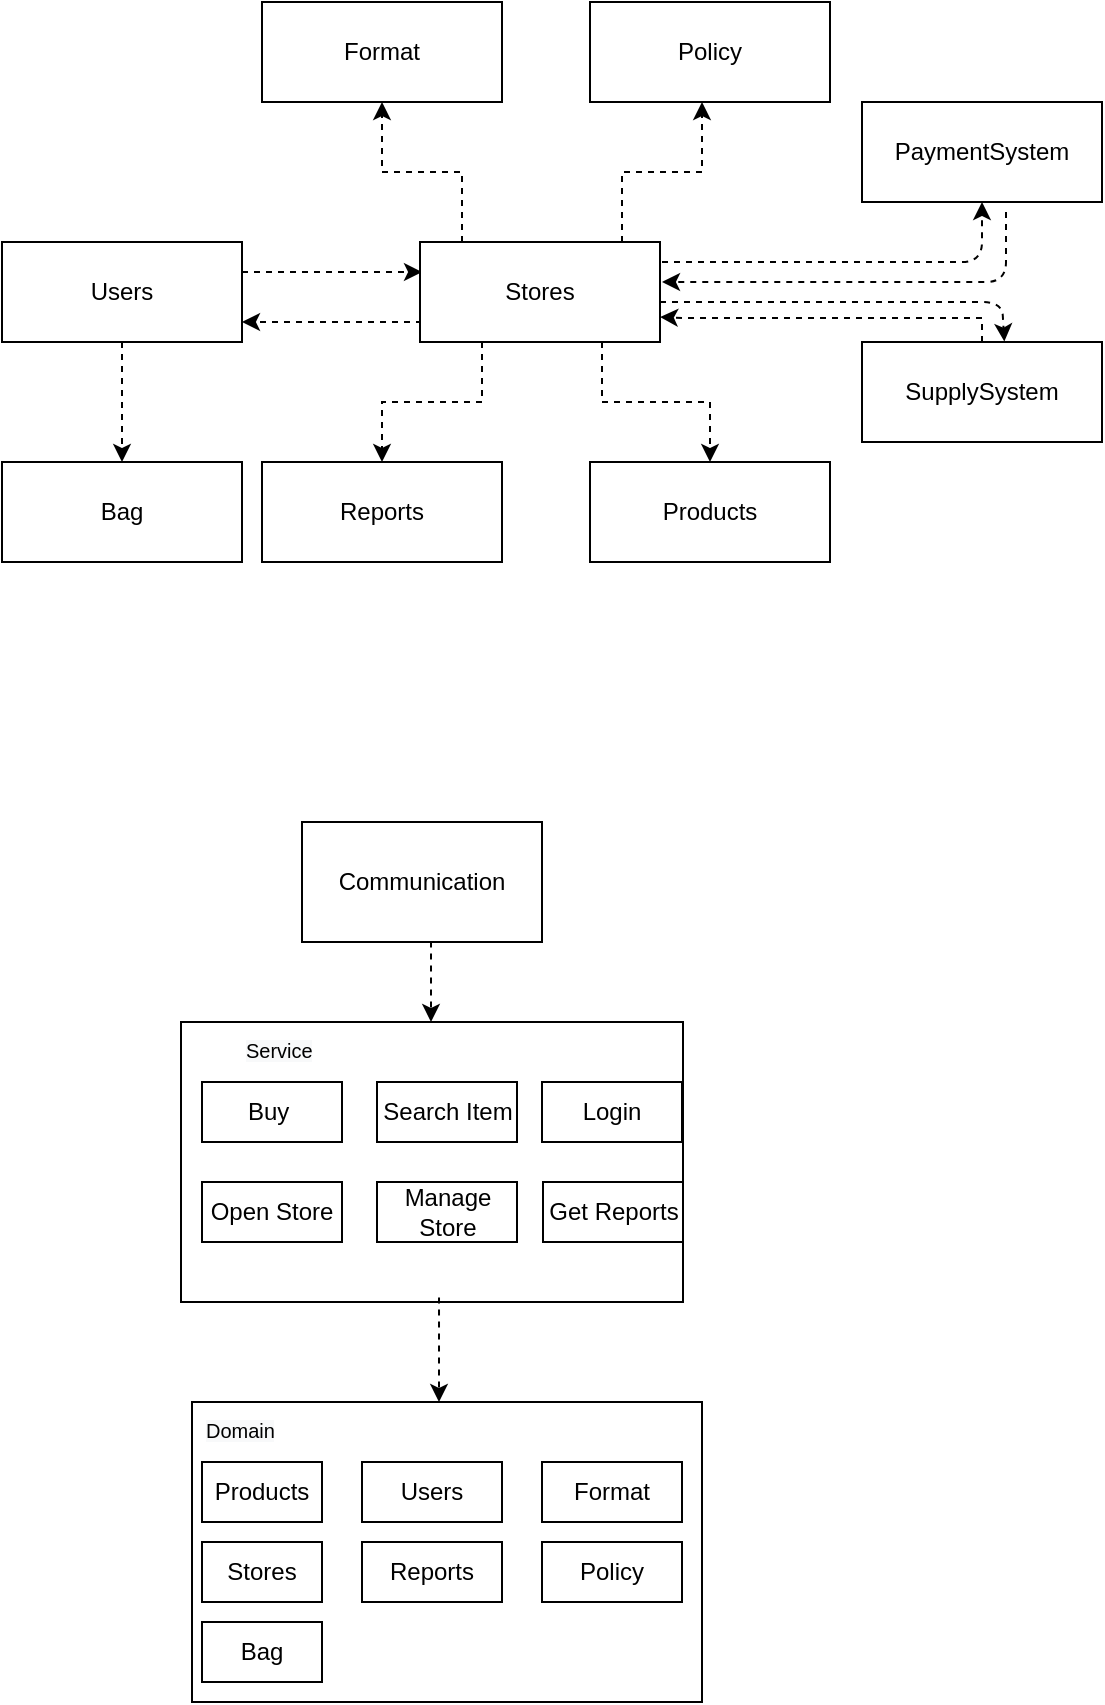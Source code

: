 <mxfile version="14.4.7" type="device"><diagram id="C5RBs43oDa-KdzZeNtuy" name="Page-1"><mxGraphModel dx="1038" dy="580" grid="1" gridSize="10" guides="1" tooltips="1" connect="1" arrows="1" fold="1" page="1" pageScale="1" pageWidth="827" pageHeight="1169" math="0" shadow="0"><root><mxCell id="WIyWlLk6GJQsqaUBKTNV-0"/><mxCell id="WIyWlLk6GJQsqaUBKTNV-1" parent="WIyWlLk6GJQsqaUBKTNV-0"/><mxCell id="HFtSJNx6wTJ0q67oCnJr-2" value="" style="rounded=0;whiteSpace=wrap;html=1;" vertex="1" parent="WIyWlLk6GJQsqaUBKTNV-1"><mxGeometry x="209.5" y="1260" width="251" height="140" as="geometry"/></mxCell><mxCell id="HFtSJNx6wTJ0q67oCnJr-5" value="" style="endArrow=classic;html=1;dashed=1;exitX=0.143;exitY=1.093;exitDx=0;exitDy=0;exitPerimeter=0;" edge="1" parent="WIyWlLk6GJQsqaUBKTNV-1"><mxGeometry width="50" height="50" relative="1" as="geometry"><mxPoint x="334.51" y="1207.79" as="sourcePoint"/><mxPoint x="334.5" y="1260" as="targetPoint"/><Array as="points"><mxPoint x="334.5" y="1208"/></Array></mxGeometry></mxCell><mxCell id="HFtSJNx6wTJ0q67oCnJr-12" value="Communication" style="rounded=0;whiteSpace=wrap;html=1;" vertex="1" parent="WIyWlLk6GJQsqaUBKTNV-1"><mxGeometry x="270" y="1160" width="120" height="60" as="geometry"/></mxCell><mxCell id="HFtSJNx6wTJ0q67oCnJr-18" value="" style="endArrow=classic;html=1;dashed=1;entryX=0;entryY=0.5;entryDx=0;entryDy=0;exitX=1;exitY=0.5;exitDx=0;exitDy=0;" edge="1" parent="WIyWlLk6GJQsqaUBKTNV-1"><mxGeometry width="50" height="50" relative="1" as="geometry"><mxPoint x="240" y="885" as="sourcePoint"/><mxPoint x="330" y="885" as="targetPoint"/></mxGeometry></mxCell><mxCell id="HFtSJNx6wTJ0q67oCnJr-19" value="" style="endArrow=classic;html=1;dashed=1;entryX=0;entryY=0.5;entryDx=0;entryDy=0;exitX=1;exitY=0.5;exitDx=0;exitDy=0;" edge="1" parent="WIyWlLk6GJQsqaUBKTNV-1"><mxGeometry width="50" height="50" relative="1" as="geometry"><mxPoint x="330" y="910" as="sourcePoint"/><mxPoint x="240" y="910" as="targetPoint"/></mxGeometry></mxCell><mxCell id="HFtSJNx6wTJ0q67oCnJr-20" value="PaymentSystem" style="rounded=0;whiteSpace=wrap;html=1;" vertex="1" parent="WIyWlLk6GJQsqaUBKTNV-1"><mxGeometry x="550" y="800" width="120" height="50" as="geometry"/></mxCell><mxCell id="HFtSJNx6wTJ0q67oCnJr-41" value="" style="edgeStyle=orthogonalEdgeStyle;rounded=0;orthogonalLoop=1;jettySize=auto;html=1;dashed=1;" edge="1" parent="WIyWlLk6GJQsqaUBKTNV-1" source="HFtSJNx6wTJ0q67oCnJr-21" target="HFtSJNx6wTJ0q67oCnJr-27"><mxGeometry relative="1" as="geometry"/></mxCell><mxCell id="HFtSJNx6wTJ0q67oCnJr-21" value="Users" style="rounded=0;whiteSpace=wrap;html=1;" vertex="1" parent="WIyWlLk6GJQsqaUBKTNV-1"><mxGeometry x="120" y="870" width="120" height="50" as="geometry"/></mxCell><mxCell id="HFtSJNx6wTJ0q67oCnJr-37" value="" style="edgeStyle=orthogonalEdgeStyle;rounded=0;orthogonalLoop=1;jettySize=auto;html=1;dashed=1;exitX=0.5;exitY=0;exitDx=0;exitDy=0;entryX=1;entryY=0.75;entryDx=0;entryDy=0;" edge="1" parent="WIyWlLk6GJQsqaUBKTNV-1" source="HFtSJNx6wTJ0q67oCnJr-24" target="HFtSJNx6wTJ0q67oCnJr-25"><mxGeometry relative="1" as="geometry"><mxPoint x="460" y="920" as="targetPoint"/><Array as="points"><mxPoint x="610" y="908"/><mxPoint x="460" y="908"/></Array></mxGeometry></mxCell><mxCell id="HFtSJNx6wTJ0q67oCnJr-24" value="SupplySystem" style="rounded=0;whiteSpace=wrap;html=1;" vertex="1" parent="WIyWlLk6GJQsqaUBKTNV-1"><mxGeometry x="550" y="920" width="120" height="50" as="geometry"/></mxCell><mxCell id="HFtSJNx6wTJ0q67oCnJr-38" value="" style="edgeStyle=orthogonalEdgeStyle;rounded=0;orthogonalLoop=1;jettySize=auto;html=1;dashed=1;" edge="1" parent="WIyWlLk6GJQsqaUBKTNV-1" source="HFtSJNx6wTJ0q67oCnJr-25" target="HFtSJNx6wTJ0q67oCnJr-26"><mxGeometry relative="1" as="geometry"><Array as="points"><mxPoint x="420" y="950"/><mxPoint x="474" y="950"/></Array></mxGeometry></mxCell><mxCell id="HFtSJNx6wTJ0q67oCnJr-39" value="" style="edgeStyle=orthogonalEdgeStyle;rounded=0;orthogonalLoop=1;jettySize=auto;html=1;dashed=1;" edge="1" parent="WIyWlLk6GJQsqaUBKTNV-1" source="HFtSJNx6wTJ0q67oCnJr-25" target="HFtSJNx6wTJ0q67oCnJr-29"><mxGeometry relative="1" as="geometry"><Array as="points"><mxPoint x="430" y="835"/><mxPoint x="470" y="835"/></Array></mxGeometry></mxCell><mxCell id="HFtSJNx6wTJ0q67oCnJr-25" value="Stores" style="rounded=0;whiteSpace=wrap;html=1;" vertex="1" parent="WIyWlLk6GJQsqaUBKTNV-1"><mxGeometry x="329" y="870" width="120" height="50" as="geometry"/></mxCell><mxCell id="HFtSJNx6wTJ0q67oCnJr-26" value="Products" style="rounded=0;whiteSpace=wrap;html=1;" vertex="1" parent="WIyWlLk6GJQsqaUBKTNV-1"><mxGeometry x="414" y="980" width="120" height="50" as="geometry"/></mxCell><mxCell id="HFtSJNx6wTJ0q67oCnJr-27" value="Bag" style="rounded=0;whiteSpace=wrap;html=1;" vertex="1" parent="WIyWlLk6GJQsqaUBKTNV-1"><mxGeometry x="120" y="980" width="120" height="50" as="geometry"/></mxCell><mxCell id="HFtSJNx6wTJ0q67oCnJr-42" value="" style="edgeStyle=orthogonalEdgeStyle;rounded=0;orthogonalLoop=1;jettySize=auto;html=1;dashed=1;" edge="1" parent="WIyWlLk6GJQsqaUBKTNV-1" source="HFtSJNx6wTJ0q67oCnJr-25" target="HFtSJNx6wTJ0q67oCnJr-28"><mxGeometry relative="1" as="geometry"><Array as="points"><mxPoint x="360" y="950"/><mxPoint x="310" y="950"/></Array></mxGeometry></mxCell><mxCell id="HFtSJNx6wTJ0q67oCnJr-28" value="Reports" style="rounded=0;whiteSpace=wrap;html=1;" vertex="1" parent="WIyWlLk6GJQsqaUBKTNV-1"><mxGeometry x="250" y="980" width="120" height="50" as="geometry"/></mxCell><mxCell id="HFtSJNx6wTJ0q67oCnJr-29" value="Policy" style="rounded=0;whiteSpace=wrap;html=1;" vertex="1" parent="WIyWlLk6GJQsqaUBKTNV-1"><mxGeometry x="414" y="750" width="120" height="50" as="geometry"/></mxCell><mxCell id="HFtSJNx6wTJ0q67oCnJr-40" value="" style="edgeStyle=orthogonalEdgeStyle;rounded=0;orthogonalLoop=1;jettySize=auto;html=1;dashed=1;" edge="1" parent="WIyWlLk6GJQsqaUBKTNV-1" source="HFtSJNx6wTJ0q67oCnJr-25" target="HFtSJNx6wTJ0q67oCnJr-30"><mxGeometry relative="1" as="geometry"><Array as="points"><mxPoint x="350" y="835"/><mxPoint x="310" y="835"/></Array></mxGeometry></mxCell><mxCell id="HFtSJNx6wTJ0q67oCnJr-30" value="Format" style="rounded=0;whiteSpace=wrap;html=1;" vertex="1" parent="WIyWlLk6GJQsqaUBKTNV-1"><mxGeometry x="250" y="750" width="120" height="50" as="geometry"/></mxCell><mxCell id="HFtSJNx6wTJ0q67oCnJr-31" value="" style="endArrow=classic;html=1;dashed=1;entryX=0.5;entryY=1;entryDx=0;entryDy=0;" edge="1" parent="WIyWlLk6GJQsqaUBKTNV-1" target="HFtSJNx6wTJ0q67oCnJr-20"><mxGeometry width="50" height="50" relative="1" as="geometry"><mxPoint x="450" y="880" as="sourcePoint"/><mxPoint x="540" y="890" as="targetPoint"/><Array as="points"><mxPoint x="610" y="880"/></Array></mxGeometry></mxCell><mxCell id="HFtSJNx6wTJ0q67oCnJr-32" value="" style="endArrow=classic;html=1;dashed=1;exitX=0.6;exitY=1.1;exitDx=0;exitDy=0;exitPerimeter=0;" edge="1" parent="WIyWlLk6GJQsqaUBKTNV-1" source="HFtSJNx6wTJ0q67oCnJr-20"><mxGeometry width="50" height="50" relative="1" as="geometry"><mxPoint x="540" y="910" as="sourcePoint"/><mxPoint x="450" y="890" as="targetPoint"/><Array as="points"><mxPoint x="622" y="890"/></Array></mxGeometry></mxCell><mxCell id="HFtSJNx6wTJ0q67oCnJr-44" value="&lt;span style=&quot;color: rgb(0 , 0 , 0) ; font-family: &amp;#34;helvetica&amp;#34; ; font-size: 10px ; font-style: normal ; font-weight: 400 ; letter-spacing: normal ; text-align: center ; text-indent: 0px ; text-transform: none ; word-spacing: 0px ; background-color: rgb(248 , 249 , 250) ; display: inline ; float: none&quot;&gt;Service&lt;/span&gt;" style="text;whiteSpace=wrap;html=1;" vertex="1" parent="WIyWlLk6GJQsqaUBKTNV-1"><mxGeometry x="240" y="1260" width="60" height="30" as="geometry"/></mxCell><mxCell id="HFtSJNx6wTJ0q67oCnJr-47" value="" style="rounded=0;whiteSpace=wrap;html=1;labelBackgroundColor=#ffffff;fontColor=none;" vertex="1" parent="WIyWlLk6GJQsqaUBKTNV-1"><mxGeometry x="215" y="1450" width="255" height="150" as="geometry"/></mxCell><mxCell id="HFtSJNx6wTJ0q67oCnJr-48" value="&lt;span style=&quot;color: rgb(0 , 0 , 0) ; font-family: &amp;#34;helvetica&amp;#34; ; font-size: 10px ; font-style: normal ; font-weight: 400 ; letter-spacing: normal ; text-align: center ; text-indent: 0px ; text-transform: none ; word-spacing: 0px ; background-color: rgb(248 , 249 , 250) ; display: inline ; float: none&quot;&gt;Domain&lt;/span&gt;" style="text;whiteSpace=wrap;html=1;" vertex="1" parent="WIyWlLk6GJQsqaUBKTNV-1"><mxGeometry x="220" y="1450" width="60" height="30" as="geometry"/></mxCell><mxCell id="HFtSJNx6wTJ0q67oCnJr-49" value="Products" style="rounded=0;whiteSpace=wrap;html=1;" vertex="1" parent="WIyWlLk6GJQsqaUBKTNV-1"><mxGeometry x="220" y="1480" width="60" height="30" as="geometry"/></mxCell><mxCell id="HFtSJNx6wTJ0q67oCnJr-50" value="" style="endArrow=classic;html=1;dashed=1;entryX=0.593;entryY=-0.004;entryDx=0;entryDy=0;entryPerimeter=0;" edge="1" parent="WIyWlLk6GJQsqaUBKTNV-1" target="HFtSJNx6wTJ0q67oCnJr-24"><mxGeometry width="50" height="50" relative="1" as="geometry"><mxPoint x="449" y="900" as="sourcePoint"/><mxPoint x="609" y="870" as="targetPoint"/><Array as="points"><mxPoint x="620" y="900"/></Array></mxGeometry></mxCell><mxCell id="HFtSJNx6wTJ0q67oCnJr-51" value="Stores" style="rounded=0;whiteSpace=wrap;html=1;" vertex="1" parent="WIyWlLk6GJQsqaUBKTNV-1"><mxGeometry x="220" y="1520" width="60" height="30" as="geometry"/></mxCell><mxCell id="HFtSJNx6wTJ0q67oCnJr-52" value="Users" style="rounded=0;whiteSpace=wrap;html=1;" vertex="1" parent="WIyWlLk6GJQsqaUBKTNV-1"><mxGeometry x="300" y="1480" width="70" height="30" as="geometry"/></mxCell><mxCell id="HFtSJNx6wTJ0q67oCnJr-53" value="Reports" style="rounded=0;whiteSpace=wrap;html=1;" vertex="1" parent="WIyWlLk6GJQsqaUBKTNV-1"><mxGeometry x="300" y="1520" width="70" height="30" as="geometry"/></mxCell><mxCell id="HFtSJNx6wTJ0q67oCnJr-54" value="Format" style="rounded=0;whiteSpace=wrap;html=1;" vertex="1" parent="WIyWlLk6GJQsqaUBKTNV-1"><mxGeometry x="390" y="1480" width="70" height="30" as="geometry"/></mxCell><mxCell id="HFtSJNx6wTJ0q67oCnJr-55" value="Policy" style="rounded=0;whiteSpace=wrap;html=1;" vertex="1" parent="WIyWlLk6GJQsqaUBKTNV-1"><mxGeometry x="390" y="1520" width="70" height="30" as="geometry"/></mxCell><mxCell id="HFtSJNx6wTJ0q67oCnJr-56" value="Bag" style="rounded=0;whiteSpace=wrap;html=1;" vertex="1" parent="WIyWlLk6GJQsqaUBKTNV-1"><mxGeometry x="220" y="1560" width="60" height="30" as="geometry"/></mxCell><mxCell id="HFtSJNx6wTJ0q67oCnJr-57" value="" style="endArrow=classic;html=1;dashed=1;exitX=0.143;exitY=1.093;exitDx=0;exitDy=0;exitPerimeter=0;" edge="1" parent="WIyWlLk6GJQsqaUBKTNV-1"><mxGeometry width="50" height="50" relative="1" as="geometry"><mxPoint x="338.51" y="1397.79" as="sourcePoint"/><mxPoint x="338.5" y="1450" as="targetPoint"/><Array as="points"><mxPoint x="338.5" y="1398"/></Array></mxGeometry></mxCell><mxCell id="HFtSJNx6wTJ0q67oCnJr-58" value="Buy&amp;nbsp;" style="rounded=0;whiteSpace=wrap;html=1;" vertex="1" parent="WIyWlLk6GJQsqaUBKTNV-1"><mxGeometry x="220" y="1290" width="70" height="30" as="geometry"/></mxCell><mxCell id="HFtSJNx6wTJ0q67oCnJr-59" value="Open Store" style="rounded=0;whiteSpace=wrap;html=1;" vertex="1" parent="WIyWlLk6GJQsqaUBKTNV-1"><mxGeometry x="220" y="1340" width="70" height="30" as="geometry"/></mxCell><mxCell id="HFtSJNx6wTJ0q67oCnJr-60" value="Search Item" style="rounded=0;whiteSpace=wrap;html=1;" vertex="1" parent="WIyWlLk6GJQsqaUBKTNV-1"><mxGeometry x="307.5" y="1290" width="70" height="30" as="geometry"/></mxCell><mxCell id="HFtSJNx6wTJ0q67oCnJr-61" value="Manage Store" style="rounded=0;whiteSpace=wrap;html=1;" vertex="1" parent="WIyWlLk6GJQsqaUBKTNV-1"><mxGeometry x="307.5" y="1340" width="70" height="30" as="geometry"/></mxCell><mxCell id="HFtSJNx6wTJ0q67oCnJr-62" value="Login" style="rounded=0;whiteSpace=wrap;html=1;" vertex="1" parent="WIyWlLk6GJQsqaUBKTNV-1"><mxGeometry x="390" y="1290" width="70" height="30" as="geometry"/></mxCell><mxCell id="HFtSJNx6wTJ0q67oCnJr-63" value="Get Reports" style="rounded=0;whiteSpace=wrap;html=1;" vertex="1" parent="WIyWlLk6GJQsqaUBKTNV-1"><mxGeometry x="390.5" y="1340" width="70" height="30" as="geometry"/></mxCell></root></mxGraphModel></diagram></mxfile>